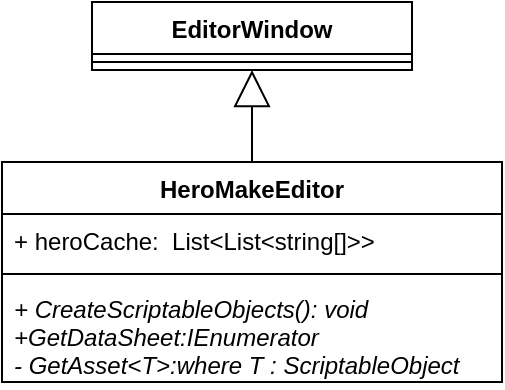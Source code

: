 <mxfile version="20.8.15" type="github">
  <diagram name="페이지-1" id="_lyHjvN7f3qZs5FSL3Dx">
    <mxGraphModel dx="1434" dy="764" grid="1" gridSize="10" guides="1" tooltips="1" connect="1" arrows="1" fold="1" page="1" pageScale="1" pageWidth="827" pageHeight="1169" math="0" shadow="0">
      <root>
        <mxCell id="0" />
        <mxCell id="1" parent="0" />
        <mxCell id="-w1kR4tWHNXxjaQolY4Q-1" value="HeroMakeEditor" style="swimlane;fontStyle=1;align=center;verticalAlign=top;childLayout=stackLayout;horizontal=1;startSize=26;horizontalStack=0;resizeParent=1;resizeParentMax=0;resizeLast=0;collapsible=1;marginBottom=0;" vertex="1" parent="1">
          <mxGeometry x="200" y="210" width="250" height="110" as="geometry" />
        </mxCell>
        <mxCell id="-w1kR4tWHNXxjaQolY4Q-2" value="+ heroCache:  List&lt;List&lt;string[]&gt;&gt;" style="text;strokeColor=none;fillColor=none;align=left;verticalAlign=top;spacingLeft=4;spacingRight=4;overflow=hidden;rotatable=0;points=[[0,0.5],[1,0.5]];portConstraint=eastwest;" vertex="1" parent="-w1kR4tWHNXxjaQolY4Q-1">
          <mxGeometry y="26" width="250" height="26" as="geometry" />
        </mxCell>
        <mxCell id="-w1kR4tWHNXxjaQolY4Q-3" value="" style="line;strokeWidth=1;fillColor=none;align=left;verticalAlign=middle;spacingTop=-1;spacingLeft=3;spacingRight=3;rotatable=0;labelPosition=right;points=[];portConstraint=eastwest;strokeColor=inherit;" vertex="1" parent="-w1kR4tWHNXxjaQolY4Q-1">
          <mxGeometry y="52" width="250" height="8" as="geometry" />
        </mxCell>
        <mxCell id="-w1kR4tWHNXxjaQolY4Q-4" value="+ CreateScriptableObjects(): void&#xa;+GetDataSheet:IEnumerator&#xa;- GetAsset&lt;T&gt;:where T : ScriptableObject" style="text;strokeColor=none;fillColor=none;align=left;verticalAlign=top;spacingLeft=4;spacingRight=4;overflow=hidden;rotatable=0;points=[[0,0.5],[1,0.5]];portConstraint=eastwest;fontStyle=2" vertex="1" parent="-w1kR4tWHNXxjaQolY4Q-1">
          <mxGeometry y="60" width="250" height="50" as="geometry" />
        </mxCell>
        <mxCell id="-w1kR4tWHNXxjaQolY4Q-5" value="EditorWindow" style="swimlane;fontStyle=1;align=center;verticalAlign=top;childLayout=stackLayout;horizontal=1;startSize=26;horizontalStack=0;resizeParent=1;resizeParentMax=0;resizeLast=0;collapsible=1;marginBottom=0;" vertex="1" parent="1">
          <mxGeometry x="245" y="130" width="160" height="34" as="geometry" />
        </mxCell>
        <mxCell id="-w1kR4tWHNXxjaQolY4Q-7" value="" style="line;strokeWidth=1;fillColor=none;align=left;verticalAlign=middle;spacingTop=-1;spacingLeft=3;spacingRight=3;rotatable=0;labelPosition=right;points=[];portConstraint=eastwest;strokeColor=inherit;" vertex="1" parent="-w1kR4tWHNXxjaQolY4Q-5">
          <mxGeometry y="26" width="160" height="8" as="geometry" />
        </mxCell>
        <mxCell id="-w1kR4tWHNXxjaQolY4Q-10" value="" style="endArrow=block;endSize=16;endFill=0;html=1;rounded=0;" edge="1" parent="1" source="-w1kR4tWHNXxjaQolY4Q-1" target="-w1kR4tWHNXxjaQolY4Q-5">
          <mxGeometry x="-0.062" y="-15" width="160" relative="1" as="geometry">
            <mxPoint x="330" y="290" as="sourcePoint" />
            <mxPoint x="490" y="290" as="targetPoint" />
            <mxPoint as="offset" />
          </mxGeometry>
        </mxCell>
      </root>
    </mxGraphModel>
  </diagram>
</mxfile>
